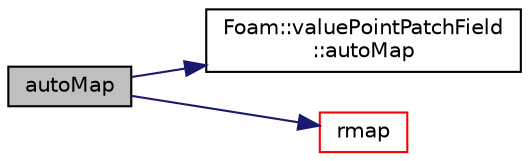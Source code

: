 digraph "autoMap"
{
  bgcolor="transparent";
  edge [fontname="Helvetica",fontsize="10",labelfontname="Helvetica",labelfontsize="10"];
  node [fontname="Helvetica",fontsize="10",shape=record];
  rankdir="LR";
  Node52 [label="autoMap",height=0.2,width=0.4,color="black", fillcolor="grey75", style="filled", fontcolor="black"];
  Node52 -> Node53 [color="midnightblue",fontsize="10",style="solid",fontname="Helvetica"];
  Node53 [label="Foam::valuePointPatchField\l::autoMap",height=0.2,width=0.4,color="black",URL="$a27681.html#a29ce2a7cdc96cffba66b33b9ab1355a4",tooltip="Map (and resize as needed) from self given a mapping object. "];
  Node52 -> Node54 [color="midnightblue",fontsize="10",style="solid",fontname="Helvetica"];
  Node54 [label="rmap",height=0.2,width=0.4,color="red",URL="$a24517.html#aab3d2f411d5ceff80ad8f9839885b8cc",tooltip="Reverse map the given pointPatchField onto this pointPatchField. "];
}
